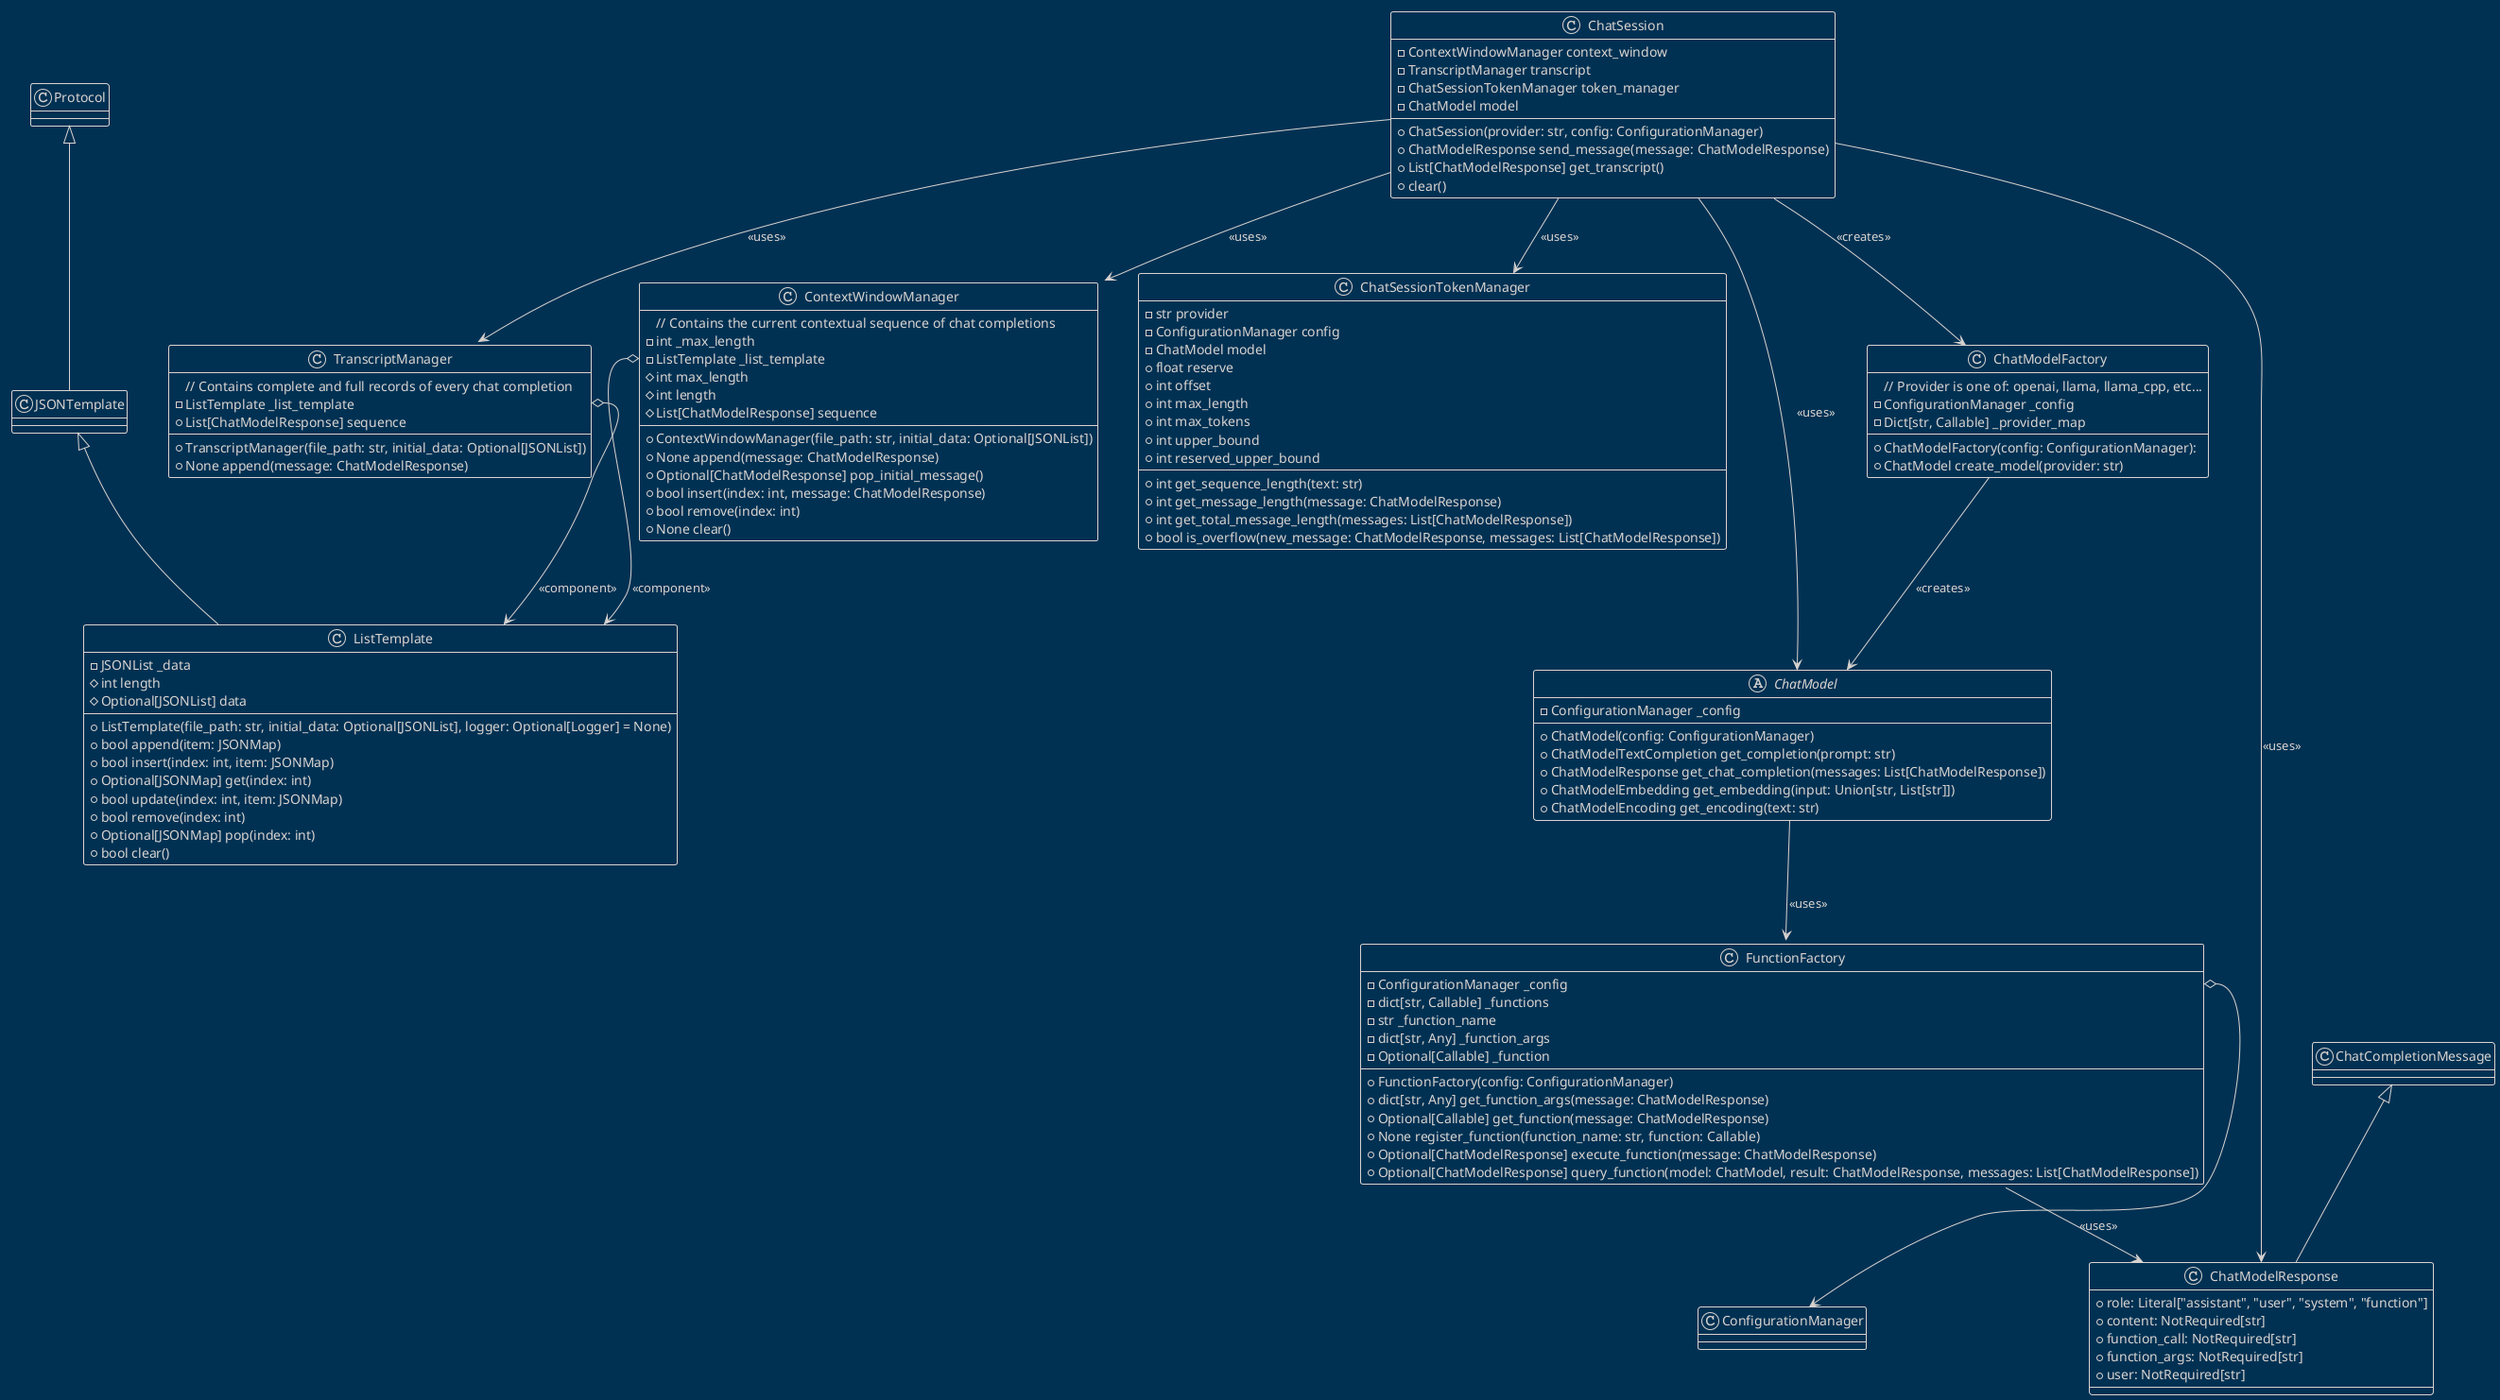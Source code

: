 @startuml ChatSession
!theme blueprint

class ChatCompletionMessage {
    ' Represents a single completion message from the chat model.
}

class ChatModelResponse extends ChatCompletionMessage {
    ' Extends ChatCompletionMessage to include optional function calls and their arguments.
    ' The role of the message.
    + role: Literal["assistant", "user", "system", "function"]
    ' The content of the message.
    + content: NotRequired[str]
    ' The function being called, if applicable.
    + function_call: NotRequired[str]
    ' The arguments for the function call, if applicable.
    + function_args: NotRequired[str]
    ' The user who originated this message, if applicable.
    + user: NotRequired[str]
}

class JSONTemplate extends Protocol {
    ' A base template class for working with JSON files.
}

class ListTemplate extends JSONTemplate {
    ' A template class for managing a list of dictionaries in JSON files.
    ' JSONMap = Dict[str, Any]
    ' JSONList = List[JSONMap]
    - JSONList _data
    + ListTemplate(file_path: str, initial_data: Optional[JSONList], logger: Optional[Logger] = None)
    ' Return the length of the internal data list.
    # int length
    ' Return a copy of the internal data list or None if empty.
    # Optional[JSONList] data
    ' Append a dictionary to the internal data list.
    + bool append(item: JSONMap)
    ' Insert a dictionary at a specific index.
    + bool insert(index: int, item: JSONMap)
    ' Get a dictionary from a specific index.
    + Optional[JSONMap] get(index: int)
    ' Update a dictionary at a specific index.
    + bool update(index: int, item: JSONMap)
    ' Remove a dictionary at a specific index.
    + bool remove(index: int)
    ' Pop a dictionary from a specific index.
    + Optional[JSONMap] pop(index: int)
    ' Clear the internal data list.
    + bool clear()
}

class ContextWindowManager {
    // Contains the current contextual sequence of chat completions
    - int _max_length
    - ListTemplate _list_template
    + ContextWindowManager(file_path: str, initial_data: Optional[JSONList])
    # int max_length
    # int length
    # List[ChatModelResponse] sequence
    + None append(message: ChatModelResponse)
    + Optional[ChatModelResponse] pop_initial_message()
    + bool insert(index: int, message: ChatModelResponse)
    + bool remove(index: int)
    + None clear()
}

class TranscriptManager {
    // Contains complete and full records of every chat completion
    - ListTemplate _list_template
    + TranscriptManager(file_path: str, initial_data: Optional[JSONList])
    + None append(message: ChatModelResponse)
    + List[ChatModelResponse] sequence
}

class ChatSessionTokenManager {
    - str provider
    - ConfigurationManager config
    - ChatModel model
    + float reserve
    + int offset
    + int max_length
    + int max_tokens
    + int upper_bound
    + int reserved_upper_bound
    + int get_sequence_length(text: str)
    + int get_message_length(message: ChatModelResponse)
    + int get_total_message_length(messages: List[ChatModelResponse])
    + bool is_overflow(new_message: ChatModelResponse, messages: List[ChatModelResponse])
}

abstract class ChatModel {
    ' ChatModelVector = Union[List[int], List[float]]
    ' ChatModelEncoding = ChatModelVector
    ' ChatModelEmbedding = List[ChatModelVector]
    - ConfigurationManager _config
    + ChatModel(config: ConfigurationManager)
    + ChatModelTextCompletion get_completion(prompt: str)
    + ChatModelResponse get_chat_completion(messages: List[ChatModelResponse])
    + ChatModelEmbedding get_embedding(input: Union[str, List[str]])
    + ChatModelEncoding get_encoding(text: str)
}

class ChatModelFactory {
    // Provider is one of: openai, llama, llama_cpp, etc...
    - ConfigurationManager _config
    - Dict[str, Callable] _provider_map
    + ChatModelFactory(config: ConfigurationManager):
    + ChatModel create_model(provider: str)
}

class FunctionFactory {
    - ConfigurationManager _config
    - dict[str, Callable] _functions
    - str _function_name
    - dict[str, Any] _function_args
    - Optional[Callable] _function
    + FunctionFactory(config: ConfigurationManager)
    + dict[str, Any] get_function_args(message: ChatModelResponse)
    + Optional[Callable] get_function(message: ChatModelResponse)
    + None register_function(function_name: str, function: Callable)
    + Optional[ChatModelResponse] execute_function(message: ChatModelResponse)
    + Optional[ChatModelResponse] query_function(model: ChatModel, result: ChatModelResponse, messages: List[ChatModelResponse])
}

class ChatSession {
    - ContextWindowManager context_window
    - TranscriptManager transcript
    - ChatSessionTokenManager token_manager
    - ChatModel model
    + ChatSession(provider: str, config: ConfigurationManager)
    + ChatModelResponse send_message(message: ChatModelResponse)
    + List[ChatModelResponse] get_transcript()
    + clear()
}


ContextWindowManager::_list_template o--> ListTemplate : <<component>>
TranscriptManager::_list_template o--> ListTemplate : <<component>>

ChatSession --> ChatModelFactory : <<creates>>
ChatModelFactory --> ChatModel : <<creates>>

FunctionFactory::_config o--> ConfigurationManager
FunctionFactory --> ChatModelResponse : <<uses>>
ChatModel --> FunctionFactory : <<uses>>

ChatSession --> ChatModelResponse : <<uses>>
ChatSession --> ChatModel : <<uses>>
ChatSession --> ContextWindowManager : <<uses>>
ChatSession --> TranscriptManager : <<uses>>
ChatSession --> ChatSessionTokenManager : <<uses>>

@enduml